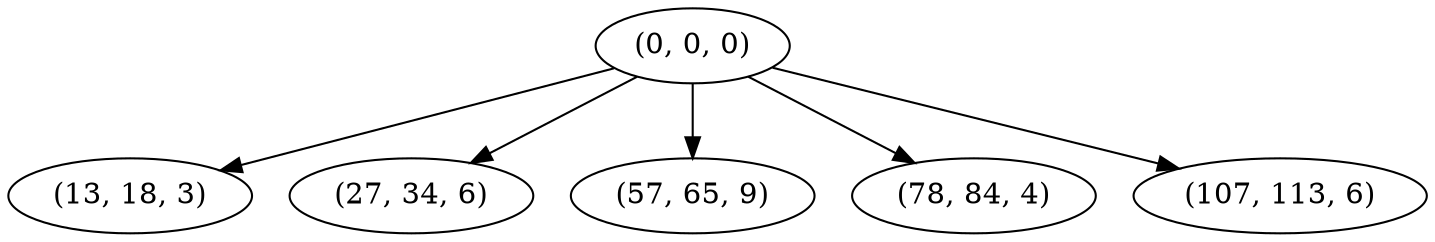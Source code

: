 digraph tree {
    "(0, 0, 0)";
    "(13, 18, 3)";
    "(27, 34, 6)";
    "(57, 65, 9)";
    "(78, 84, 4)";
    "(107, 113, 6)";
    "(0, 0, 0)" -> "(13, 18, 3)";
    "(0, 0, 0)" -> "(27, 34, 6)";
    "(0, 0, 0)" -> "(57, 65, 9)";
    "(0, 0, 0)" -> "(78, 84, 4)";
    "(0, 0, 0)" -> "(107, 113, 6)";
}

